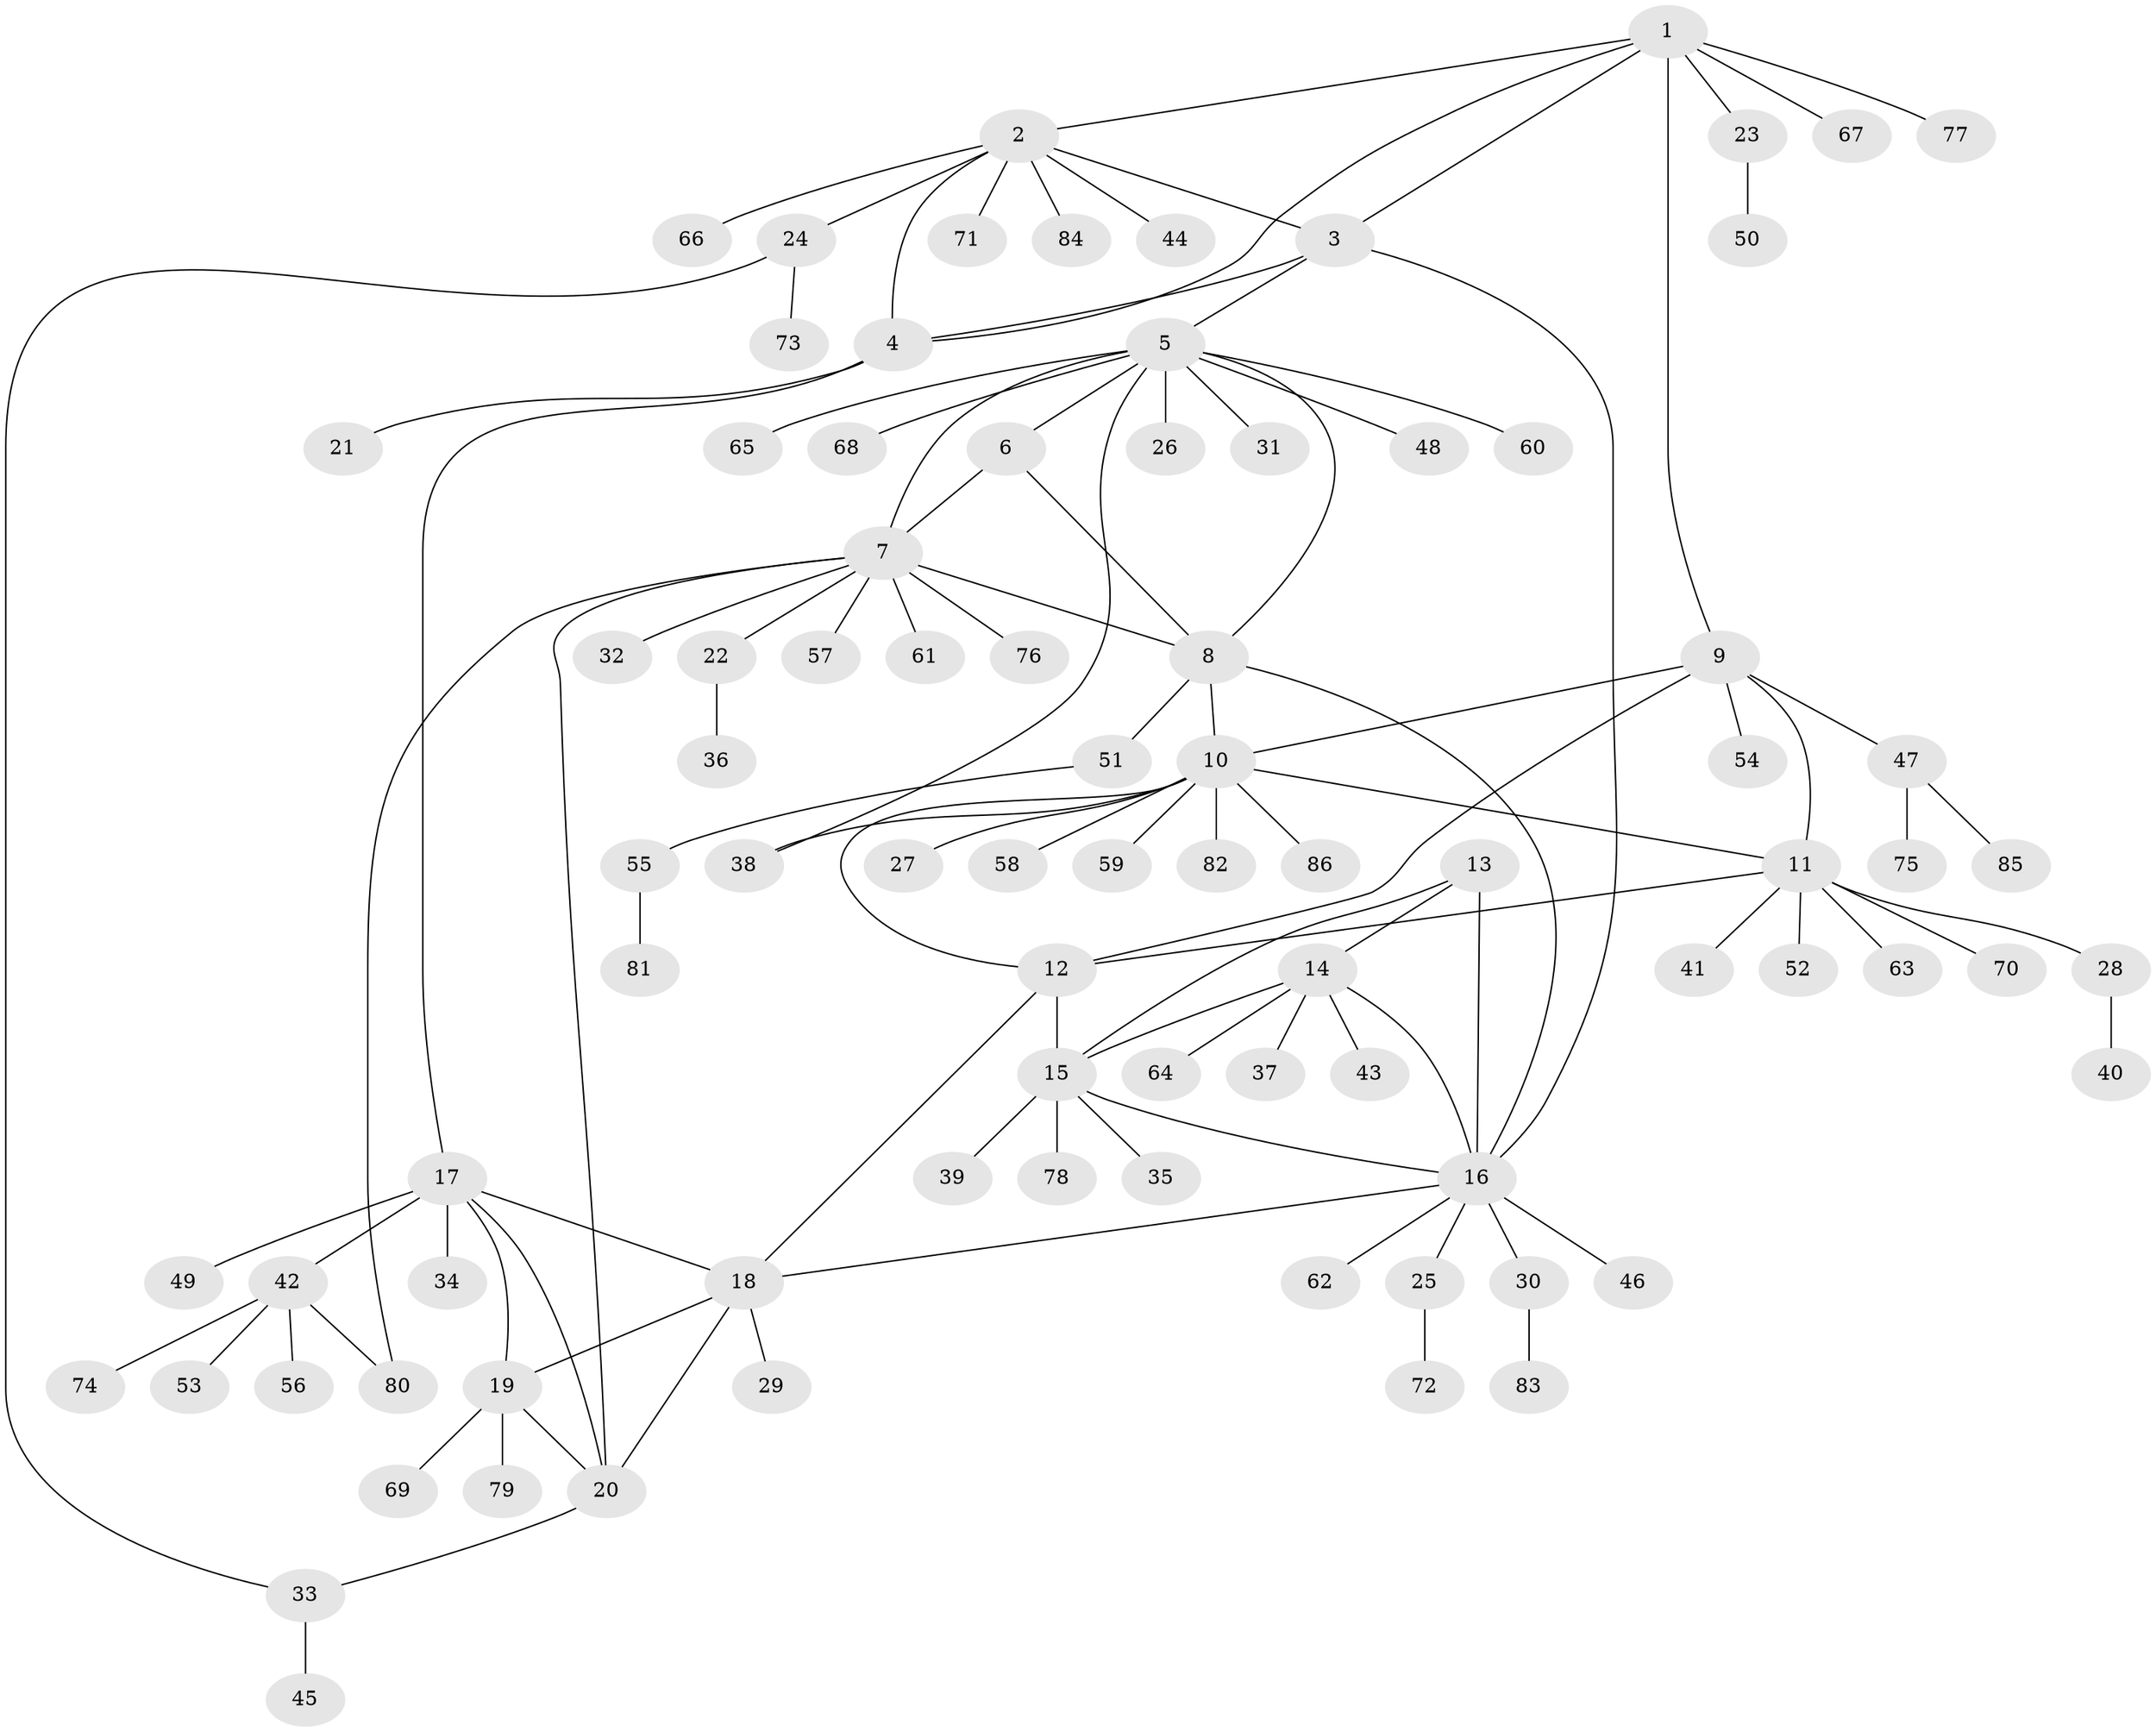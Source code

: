 // coarse degree distribution, {6: 0.05, 13: 0.016666666666666666, 4: 0.03333333333333333, 11: 0.016666666666666666, 3: 0.016666666666666666, 7: 0.016666666666666666, 5: 0.08333333333333333, 10: 0.016666666666666666, 2: 0.11666666666666667, 12: 0.016666666666666666, 1: 0.6166666666666667}
// Generated by graph-tools (version 1.1) at 2025/19/03/04/25 18:19:45]
// undirected, 86 vertices, 109 edges
graph export_dot {
graph [start="1"]
  node [color=gray90,style=filled];
  1;
  2;
  3;
  4;
  5;
  6;
  7;
  8;
  9;
  10;
  11;
  12;
  13;
  14;
  15;
  16;
  17;
  18;
  19;
  20;
  21;
  22;
  23;
  24;
  25;
  26;
  27;
  28;
  29;
  30;
  31;
  32;
  33;
  34;
  35;
  36;
  37;
  38;
  39;
  40;
  41;
  42;
  43;
  44;
  45;
  46;
  47;
  48;
  49;
  50;
  51;
  52;
  53;
  54;
  55;
  56;
  57;
  58;
  59;
  60;
  61;
  62;
  63;
  64;
  65;
  66;
  67;
  68;
  69;
  70;
  71;
  72;
  73;
  74;
  75;
  76;
  77;
  78;
  79;
  80;
  81;
  82;
  83;
  84;
  85;
  86;
  1 -- 2;
  1 -- 3;
  1 -- 4;
  1 -- 9;
  1 -- 23;
  1 -- 67;
  1 -- 77;
  2 -- 3;
  2 -- 4;
  2 -- 24;
  2 -- 44;
  2 -- 66;
  2 -- 71;
  2 -- 84;
  3 -- 4;
  3 -- 5;
  3 -- 16;
  4 -- 17;
  4 -- 21;
  5 -- 6;
  5 -- 7;
  5 -- 8;
  5 -- 26;
  5 -- 31;
  5 -- 38;
  5 -- 48;
  5 -- 60;
  5 -- 65;
  5 -- 68;
  6 -- 7;
  6 -- 8;
  7 -- 8;
  7 -- 20;
  7 -- 22;
  7 -- 32;
  7 -- 57;
  7 -- 61;
  7 -- 76;
  7 -- 80;
  8 -- 10;
  8 -- 16;
  8 -- 51;
  9 -- 10;
  9 -- 11;
  9 -- 12;
  9 -- 47;
  9 -- 54;
  10 -- 11;
  10 -- 12;
  10 -- 27;
  10 -- 38;
  10 -- 58;
  10 -- 59;
  10 -- 82;
  10 -- 86;
  11 -- 12;
  11 -- 28;
  11 -- 41;
  11 -- 52;
  11 -- 63;
  11 -- 70;
  12 -- 15;
  12 -- 18;
  13 -- 14;
  13 -- 15;
  13 -- 16;
  14 -- 15;
  14 -- 16;
  14 -- 37;
  14 -- 43;
  14 -- 64;
  15 -- 16;
  15 -- 35;
  15 -- 39;
  15 -- 78;
  16 -- 18;
  16 -- 25;
  16 -- 30;
  16 -- 46;
  16 -- 62;
  17 -- 18;
  17 -- 19;
  17 -- 20;
  17 -- 34;
  17 -- 42;
  17 -- 49;
  18 -- 19;
  18 -- 20;
  18 -- 29;
  19 -- 20;
  19 -- 69;
  19 -- 79;
  20 -- 33;
  22 -- 36;
  23 -- 50;
  24 -- 33;
  24 -- 73;
  25 -- 72;
  28 -- 40;
  30 -- 83;
  33 -- 45;
  42 -- 53;
  42 -- 56;
  42 -- 74;
  42 -- 80;
  47 -- 75;
  47 -- 85;
  51 -- 55;
  55 -- 81;
}
